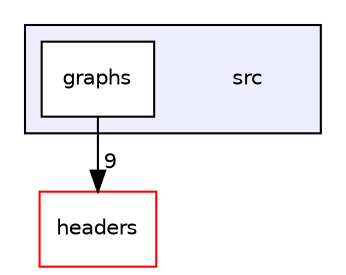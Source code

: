 digraph "src" {
  compound=true
  node [ fontsize="10", fontname="Helvetica"];
  edge [ labelfontsize="10", labelfontname="Helvetica"];
  subgraph clusterdir_68267d1309a1af8e8297ef4c3efbcdba {
    graph [ bgcolor="#eeeeff", pencolor="black", label="" URL="dir_68267d1309a1af8e8297ef4c3efbcdba.html"];
    dir_68267d1309a1af8e8297ef4c3efbcdba [shape=plaintext label="src"];
    dir_77105f38aa9966768d2a320610a7e036 [shape=box label="graphs" color="black" fillcolor="white" style="filled" URL="dir_77105f38aa9966768d2a320610a7e036.html"];
  }
  dir_7f57b1e41c5acd0e859ae5f3a2b075a9 [shape=box label="headers" fillcolor="white" style="filled" color="red" URL="dir_7f57b1e41c5acd0e859ae5f3a2b075a9.html"];
  dir_77105f38aa9966768d2a320610a7e036->dir_7f57b1e41c5acd0e859ae5f3a2b075a9 [headlabel="9", labeldistance=1.5 headhref="dir_000003_000000.html"];
}
